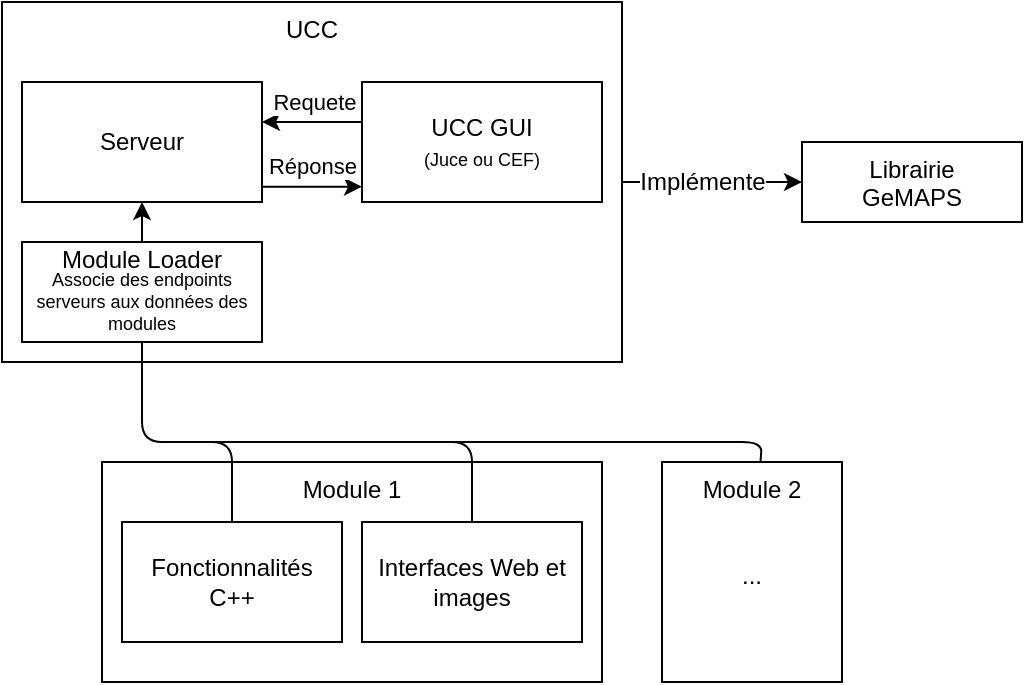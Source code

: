 <mxfile>
    <diagram id="P_Bf8AerIVrMlVetpLA7" name="Page-1">
        <mxGraphModel dx="1155" dy="649" grid="1" gridSize="10" guides="1" tooltips="1" connect="1" arrows="1" fold="1" page="1" pageScale="1" pageWidth="850" pageHeight="1100" math="0" shadow="0">
            <root>
                <mxCell id="0"/>
                <mxCell id="1" parent="0"/>
                <mxCell id="30" value="Librairie &lt;br&gt;GeMAPS" style="whiteSpace=wrap;html=1;verticalAlign=top;" parent="1" vertex="1">
                    <mxGeometry x="540" y="170" width="110" height="40" as="geometry"/>
                </mxCell>
                <mxCell id="55" style="edgeStyle=none;html=1;entryX=0;entryY=0.5;entryDx=0;entryDy=0;fontSize=8;endArrow=classic;endFill=1;" edge="1" parent="1" source="29" target="30">
                    <mxGeometry relative="1" as="geometry"/>
                </mxCell>
                <mxCell id="56" value="&lt;font style=&quot;font-size: 12px;&quot;&gt;Implémente&lt;/font&gt;" style="edgeLabel;html=1;align=center;verticalAlign=middle;resizable=0;points=[];fontSize=8;" vertex="1" connectable="0" parent="55">
                    <mxGeometry x="0.245" y="-2" relative="1" as="geometry">
                        <mxPoint x="-16" y="-2" as="offset"/>
                    </mxGeometry>
                </mxCell>
                <mxCell id="29" value="UCC" style="whiteSpace=wrap;html=1;verticalAlign=top;" parent="1" vertex="1">
                    <mxGeometry x="140" y="100" width="310" height="180" as="geometry"/>
                </mxCell>
                <mxCell id="9" value="Module 1" style="whiteSpace=wrap;html=1;verticalAlign=top;" parent="1" vertex="1">
                    <mxGeometry x="190" y="330" width="250" height="110" as="geometry"/>
                </mxCell>
                <mxCell id="45" style="edgeStyle=none;html=1;" edge="1" parent="1">
                    <mxGeometry relative="1" as="geometry">
                        <mxPoint x="320" y="160" as="sourcePoint"/>
                        <mxPoint x="270" y="160" as="targetPoint"/>
                    </mxGeometry>
                </mxCell>
                <mxCell id="46" value="Requete" style="edgeLabel;html=1;align=center;verticalAlign=middle;resizable=0;points=[];" vertex="1" connectable="0" parent="45">
                    <mxGeometry x="-0.371" y="-2" relative="1" as="geometry">
                        <mxPoint x="-9" y="-8" as="offset"/>
                    </mxGeometry>
                </mxCell>
                <mxCell id="2" value="UCC GUI&lt;br&gt;&lt;font style=&quot;font-size: 9px;&quot;&gt;(Juce ou CEF)&lt;/font&gt;" style="whiteSpace=wrap;html=1;" parent="1" vertex="1">
                    <mxGeometry x="320" y="140" width="120" height="60" as="geometry"/>
                </mxCell>
                <mxCell id="3" value="Serveur" style="whiteSpace=wrap;html=1;" parent="1" vertex="1">
                    <mxGeometry x="150" y="140" width="120" height="60" as="geometry"/>
                </mxCell>
                <mxCell id="44" style="edgeStyle=none;html=1;entryX=0.5;entryY=1;entryDx=0;entryDy=0;" edge="1" parent="1" source="10" target="3">
                    <mxGeometry relative="1" as="geometry">
                        <Array as="points">
                            <mxPoint x="255" y="320"/>
                            <mxPoint x="210" y="320"/>
                        </Array>
                    </mxGeometry>
                </mxCell>
                <mxCell id="10" value="Fonctionnalités &lt;br&gt;C++" style="whiteSpace=wrap;html=1;" parent="1" vertex="1">
                    <mxGeometry x="200" y="360" width="110" height="60" as="geometry"/>
                </mxCell>
                <mxCell id="11" value="Interfaces Web et images" style="whiteSpace=wrap;html=1;" parent="1" vertex="1">
                    <mxGeometry x="320" y="360" width="110" height="60" as="geometry"/>
                </mxCell>
                <mxCell id="21" value="Module 2&lt;br&gt;&lt;br&gt;&lt;br&gt;..." style="whiteSpace=wrap;html=1;verticalAlign=top;" parent="1" vertex="1">
                    <mxGeometry x="470" y="330" width="90" height="110" as="geometry"/>
                </mxCell>
                <mxCell id="37" value="&lt;p style=&quot;line-height: 80%;&quot;&gt;Module Loader&lt;br&gt;&lt;font style=&quot;font-size: 9px;&quot;&gt;Associe des endpoints serveurs aux données des modules&lt;/font&gt;&lt;/p&gt;" style="whiteSpace=wrap;html=1;" vertex="1" parent="1">
                    <mxGeometry x="150" y="220" width="120" height="50" as="geometry"/>
                </mxCell>
                <mxCell id="47" style="edgeStyle=none;html=1;exitX=1;exitY=0.75;exitDx=0;exitDy=0;entryX=0;entryY=0.75;entryDx=0;entryDy=0;" edge="1" parent="1">
                    <mxGeometry relative="1" as="geometry">
                        <mxPoint x="270" y="192.33" as="sourcePoint"/>
                        <mxPoint x="320" y="192.33" as="targetPoint"/>
                    </mxGeometry>
                </mxCell>
                <mxCell id="48" value="Réponse" style="edgeLabel;html=1;align=center;verticalAlign=middle;resizable=0;points=[];" vertex="1" connectable="0" parent="47">
                    <mxGeometry x="-0.371" y="-2" relative="1" as="geometry">
                        <mxPoint x="9" y="-13" as="offset"/>
                    </mxGeometry>
                </mxCell>
                <mxCell id="50" style="edgeStyle=none;html=1;endArrow=none;endFill=0;exitX=0.5;exitY=0;exitDx=0;exitDy=0;" edge="1" parent="1" source="11">
                    <mxGeometry relative="1" as="geometry">
                        <mxPoint x="265" y="370.0" as="sourcePoint"/>
                        <mxPoint x="230" y="320" as="targetPoint"/>
                        <Array as="points">
                            <mxPoint x="375" y="320"/>
                            <mxPoint x="250" y="320"/>
                        </Array>
                    </mxGeometry>
                </mxCell>
                <mxCell id="51" style="edgeStyle=none;html=1;endArrow=none;endFill=0;" edge="1" parent="1" source="21">
                    <mxGeometry relative="1" as="geometry">
                        <mxPoint x="375" y="360.0" as="sourcePoint"/>
                        <mxPoint x="230" y="320.0" as="targetPoint"/>
                        <Array as="points">
                            <mxPoint x="520" y="320"/>
                            <mxPoint x="250" y="320"/>
                        </Array>
                    </mxGeometry>
                </mxCell>
            </root>
        </mxGraphModel>
    </diagram>
</mxfile>